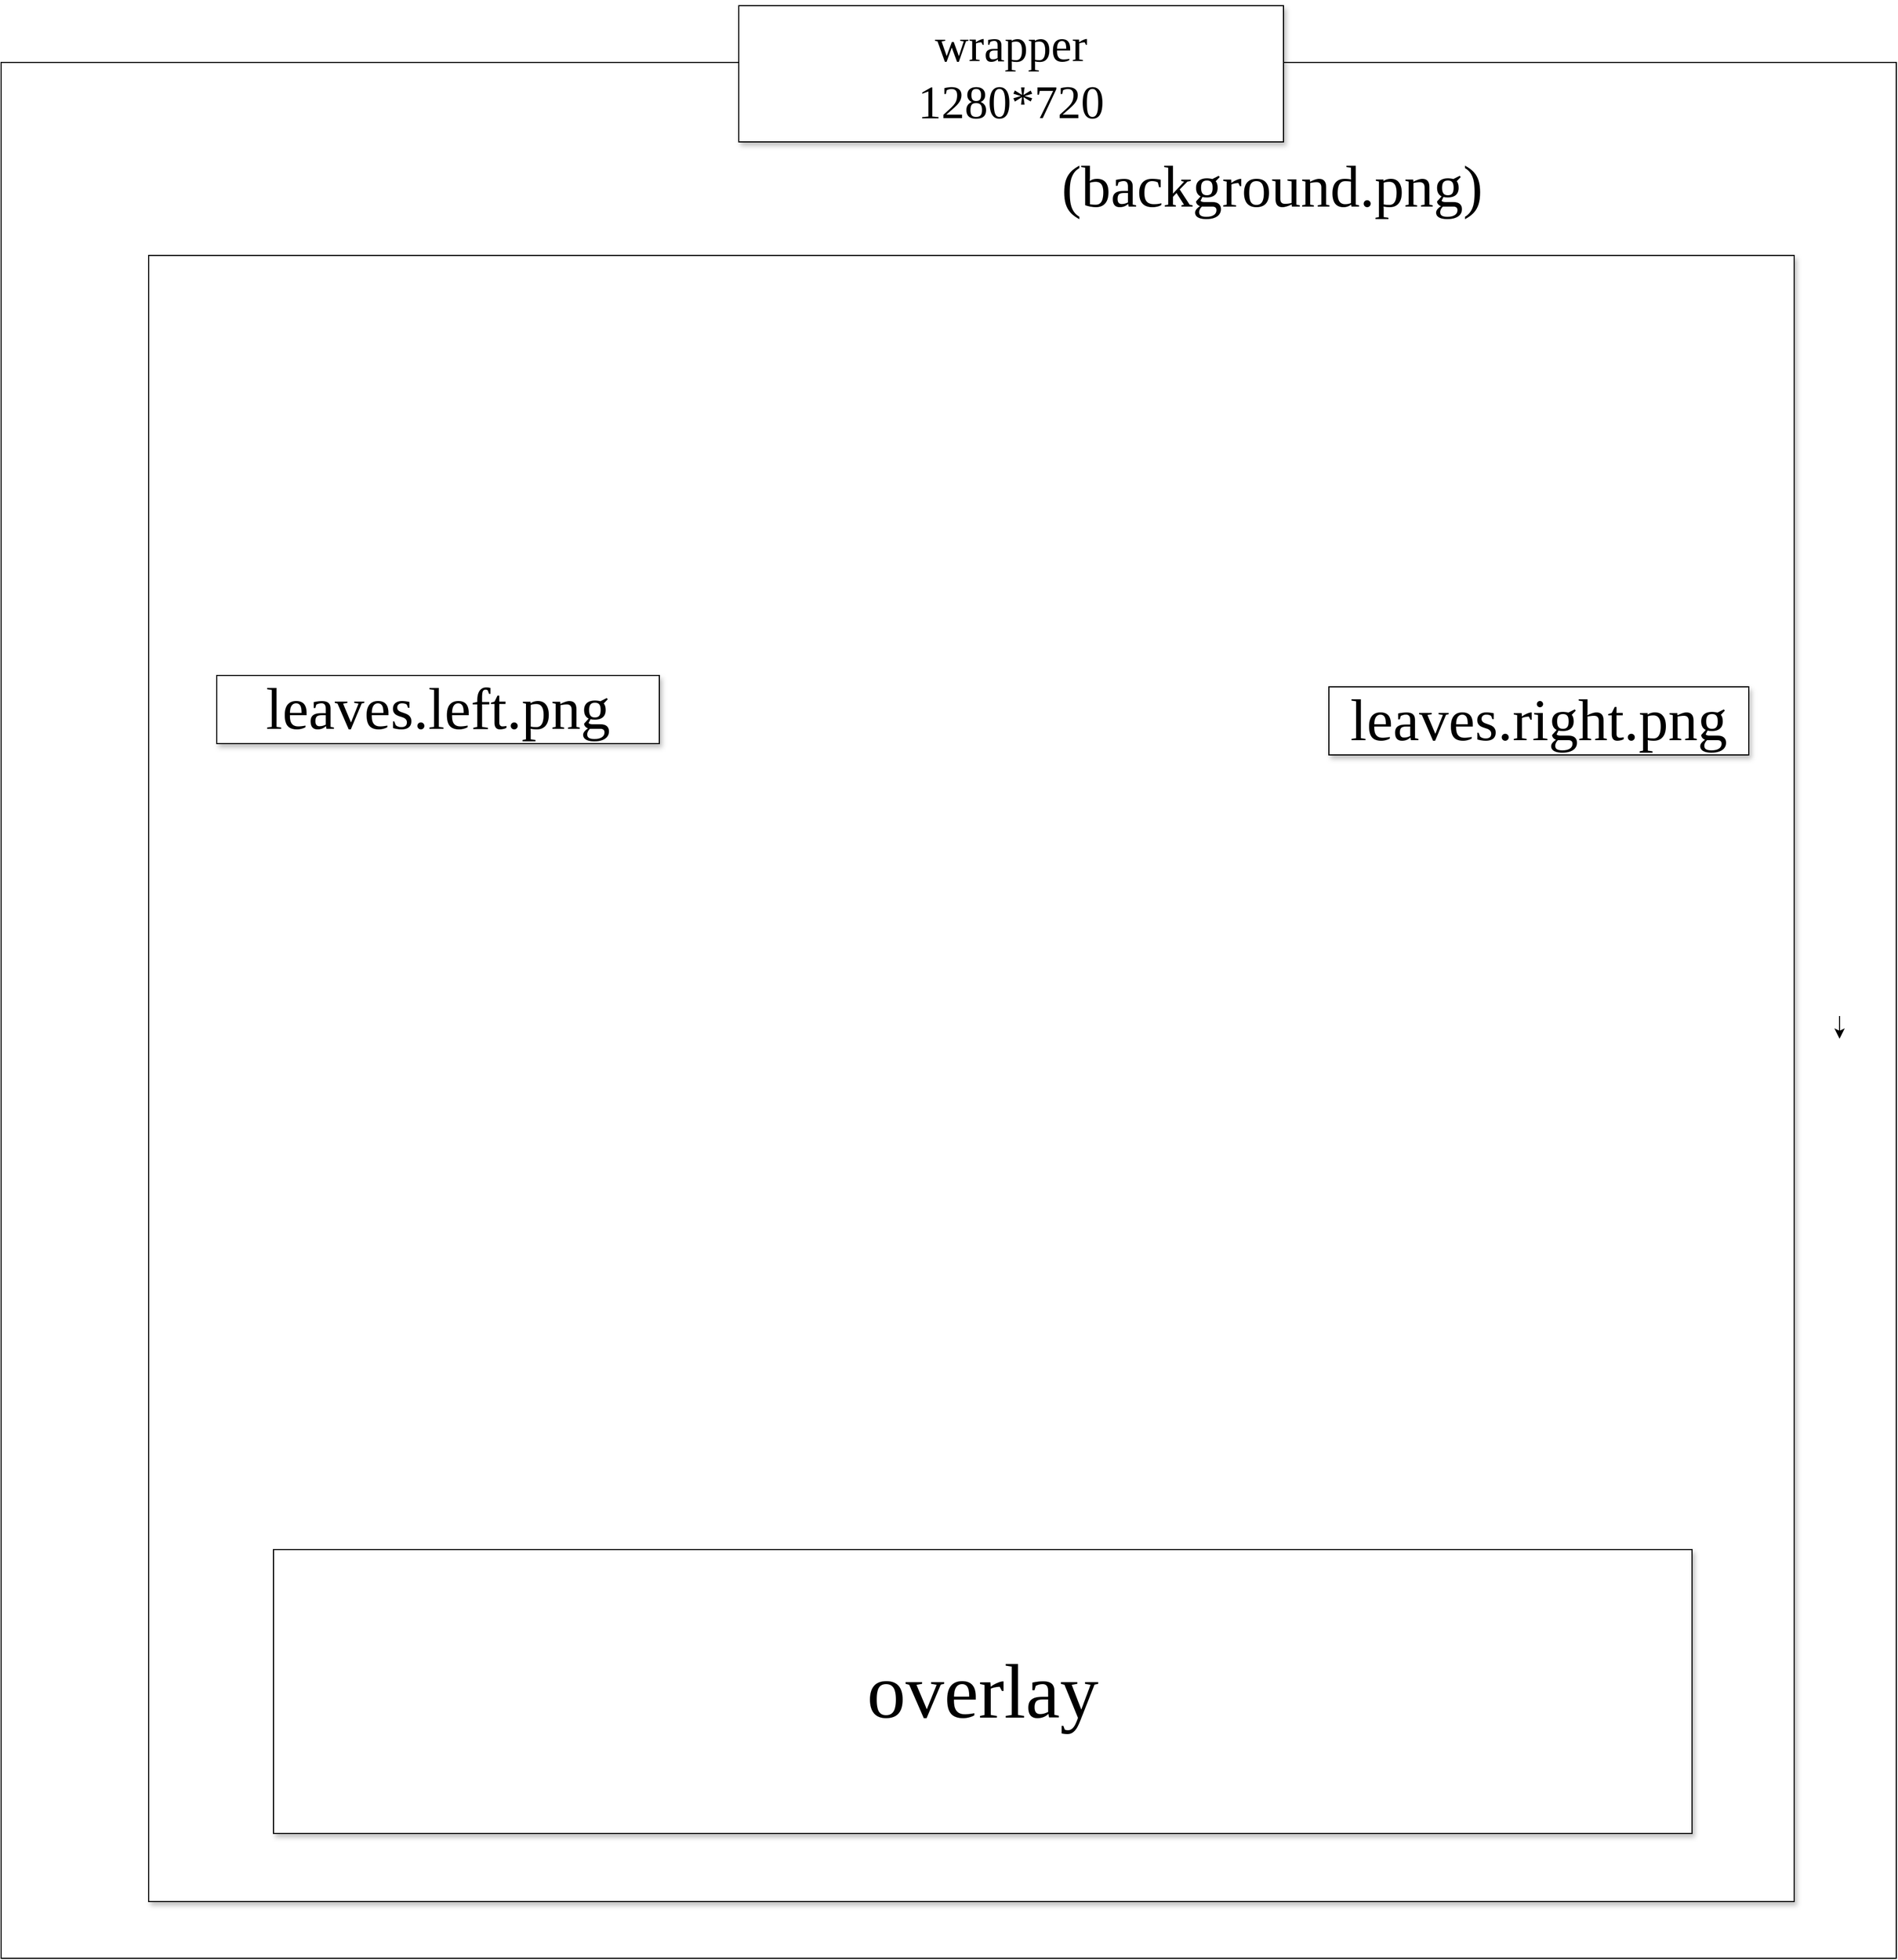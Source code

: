 <mxfile version="20.8.1" type="github">
  <diagram id="hBB4oeYtXW0A8xOEEHre" name="ページ1">
    <mxGraphModel dx="4325" dy="3539" grid="1" gridSize="10" guides="1" tooltips="1" connect="1" arrows="1" fold="1" page="1" pageScale="1" pageWidth="827" pageHeight="1169" math="0" shadow="0">
      <root>
        <mxCell id="0" />
        <mxCell id="1" parent="0" />
        <mxCell id="9GC4ff93WPVwGUkIkb3d-1" value="zxz" style="whiteSpace=wrap;html=1;aspect=fixed;fontFamily=Times New Roman;" vertex="1" parent="1">
          <mxGeometry x="260" y="-1020" width="1670" height="1670" as="geometry" />
        </mxCell>
        <mxCell id="9GC4ff93WPVwGUkIkb3d-5" value="wrapper&lt;br&gt;1280*720" style="whiteSpace=wrap;html=1;fontFamily=Times New Roman;fontSize=41;shadow=1;" vertex="1" parent="1">
          <mxGeometry x="910" y="-1070" width="480" height="120" as="geometry" />
        </mxCell>
        <mxCell id="9GC4ff93WPVwGUkIkb3d-8" style="edgeStyle=orthogonalEdgeStyle;rounded=0;orthogonalLoop=1;jettySize=auto;html=1;fontFamily=Times New Roman;fontSize=41;" edge="1" parent="1">
          <mxGeometry relative="1" as="geometry">
            <mxPoint x="1880" y="-180" as="sourcePoint" />
            <mxPoint x="1880" y="-160" as="targetPoint" />
          </mxGeometry>
        </mxCell>
        <mxCell id="9GC4ff93WPVwGUkIkb3d-9" style="edgeStyle=orthogonalEdgeStyle;rounded=0;orthogonalLoop=1;jettySize=auto;html=1;exitX=0.5;exitY=1;exitDx=0;exitDy=0;fontFamily=Times New Roman;fontSize=41;" edge="1" parent="1">
          <mxGeometry relative="1" as="geometry">
            <mxPoint x="1100" y="610" as="sourcePoint" />
            <mxPoint x="1100" y="610" as="targetPoint" />
          </mxGeometry>
        </mxCell>
        <mxCell id="9GC4ff93WPVwGUkIkb3d-19" value="(background.png)" style="text;strokeColor=none;align=center;fillColor=none;html=1;verticalAlign=middle;whiteSpace=wrap;rounded=0;shadow=1;fontFamily=Times New Roman;fontSize=52;" vertex="1" parent="1">
          <mxGeometry x="1350" y="-970" width="60" height="120" as="geometry" />
        </mxCell>
        <mxCell id="9GC4ff93WPVwGUkIkb3d-25" value="" style="whiteSpace=wrap;html=1;aspect=fixed;shadow=1;fontFamily=Times New Roman;fontSize=52;verticalAlign=top;horizontal=0;" vertex="1" parent="1">
          <mxGeometry x="390" y="-850" width="1450" height="1450" as="geometry" />
        </mxCell>
        <mxCell id="9GC4ff93WPVwGUkIkb3d-32" value="leaves.left.png" style="rounded=0;whiteSpace=wrap;html=1;shadow=1;fontFamily=Times New Roman;fontSize=52;" vertex="1" parent="1">
          <mxGeometry x="450" y="-480" width="390" height="60" as="geometry" />
        </mxCell>
        <mxCell id="9GC4ff93WPVwGUkIkb3d-33" value="leaves.right.png" style="rounded=0;whiteSpace=wrap;html=1;shadow=1;fontFamily=Times New Roman;fontSize=52;" vertex="1" parent="1">
          <mxGeometry x="1430" y="-470" width="370" height="60" as="geometry" />
        </mxCell>
        <mxCell id="9GC4ff93WPVwGUkIkb3d-41" value="overlay" style="rounded=0;whiteSpace=wrap;html=1;shadow=1;fontFamily=Times New Roman;fontSize=68;" vertex="1" parent="1">
          <mxGeometry x="500" y="290" width="1250" height="250" as="geometry" />
        </mxCell>
      </root>
    </mxGraphModel>
  </diagram>
</mxfile>
